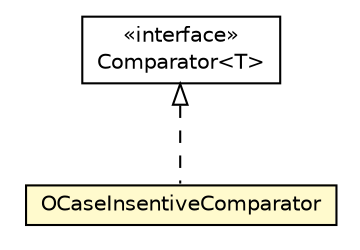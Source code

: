 #!/usr/local/bin/dot
#
# Class diagram 
# Generated by UMLGraph version R5_6-24-gf6e263 (http://www.umlgraph.org/)
#

digraph G {
	edge [fontname="Helvetica",fontsize=10,labelfontname="Helvetica",labelfontsize=10];
	node [fontname="Helvetica",fontsize=10,shape=plaintext];
	nodesep=0.25;
	ranksep=0.5;
	// com.orientechnologies.common.comparator.OCaseInsentiveComparator
	c825218 [label=<<table title="com.orientechnologies.common.comparator.OCaseInsentiveComparator" border="0" cellborder="1" cellspacing="0" cellpadding="2" port="p" bgcolor="lemonChiffon" href="./OCaseInsentiveComparator.html">
		<tr><td><table border="0" cellspacing="0" cellpadding="1">
<tr><td align="center" balign="center"> OCaseInsentiveComparator </td></tr>
		</table></td></tr>
		</table>>, URL="./OCaseInsentiveComparator.html", fontname="Helvetica", fontcolor="black", fontsize=10.0];
	//com.orientechnologies.common.comparator.OCaseInsentiveComparator implements java.util.Comparator<T>
	c827156:p -> c825218:p [dir=back,arrowtail=empty,style=dashed];
	// java.util.Comparator<T>
	c827156 [label=<<table title="java.util.Comparator" border="0" cellborder="1" cellspacing="0" cellpadding="2" port="p" href="http://java.sun.com/j2se/1.4.2/docs/api/java/util/Comparator.html">
		<tr><td><table border="0" cellspacing="0" cellpadding="1">
<tr><td align="center" balign="center"> &#171;interface&#187; </td></tr>
<tr><td align="center" balign="center"> Comparator&lt;T&gt; </td></tr>
		</table></td></tr>
		</table>>, URL="http://java.sun.com/j2se/1.4.2/docs/api/java/util/Comparator.html", fontname="Helvetica", fontcolor="black", fontsize=10.0];
}

